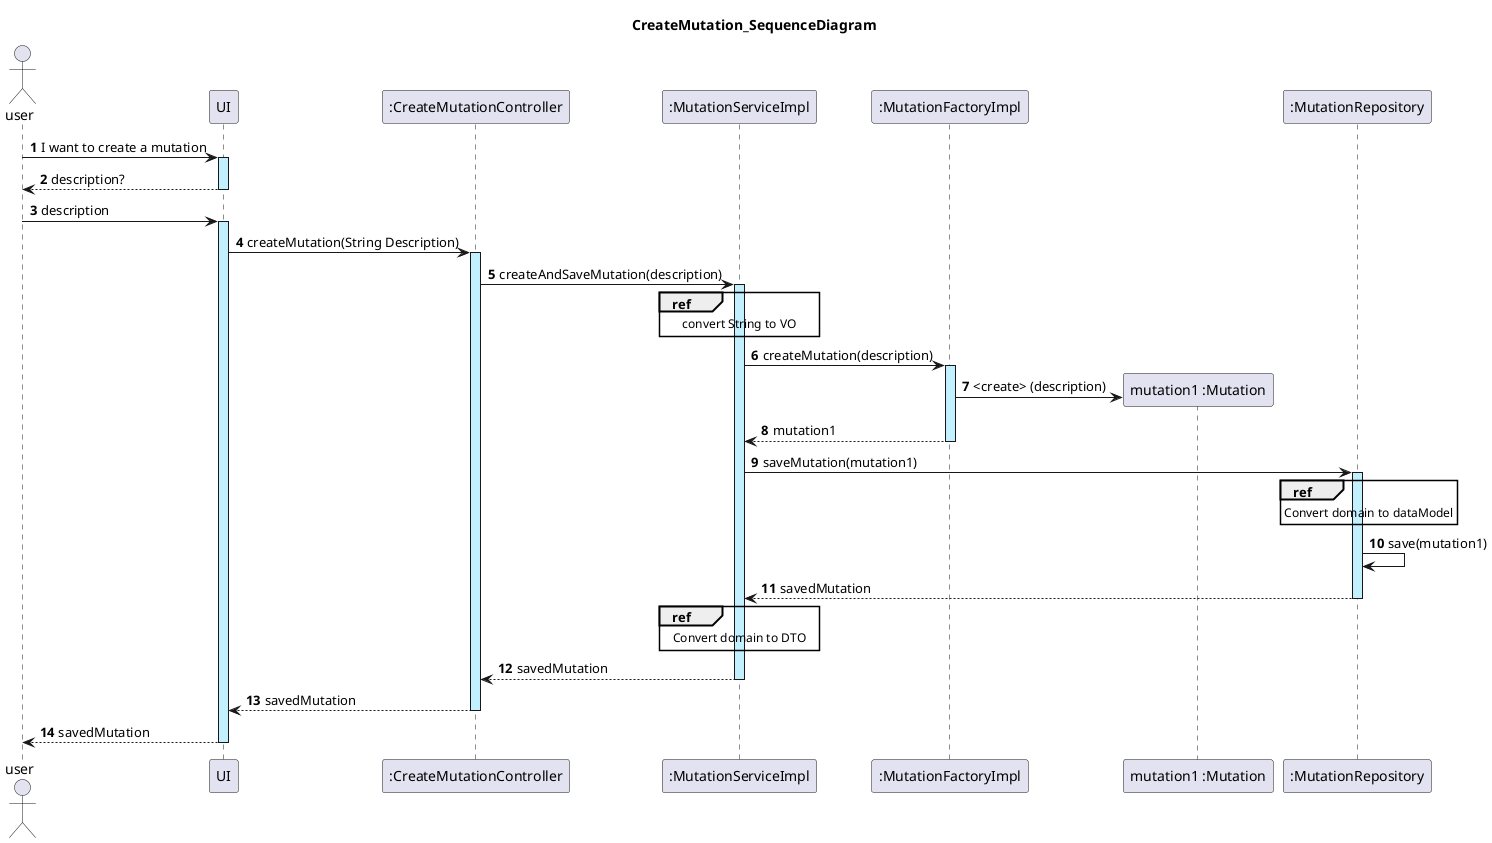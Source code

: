 @startuml
actor user
autonumber

title: CreateMutation_SequenceDiagram

user -> UI ++ #application : I want to create a mutation
UI --> user -- : description?
user -> UI ++ #application : description
UI -> ":CreateMutationController" as CMC ++ #application : createMutation(String Description)
CMC -> ":MutationServiceImpl" as MS ++ #application : createAndSaveMutation(description)
ref over MS
    convert String to VO
end ref
MS -> ":MutationFactoryImpl" as MF ++ #application : createMutation(description)

create "mutation1 :Mutation" as MT
MF -> MT : <create> (description)
MF --> MS -- : mutation1

MS -> ":MutationRepository" as MR ++ #application : saveMutation(mutation1)
ref over MR
    Convert domain to dataModel
end ref
MR -> MR : save(mutation1)
MR --> MS  -- : savedMutation
ref over MS
    Convert domain to DTO
end ref
MS --> CMC -- : savedMutation
CMC --> UI -- : savedMutation
UI --> user -- : savedMutation

@enduml